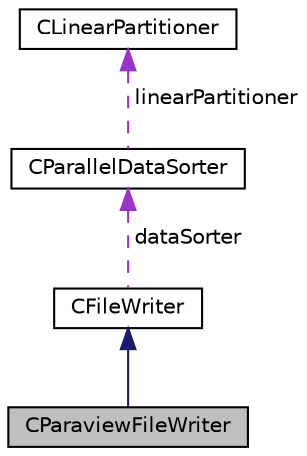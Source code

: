 digraph "CParaviewFileWriter"
{
  edge [fontname="Helvetica",fontsize="10",labelfontname="Helvetica",labelfontsize="10"];
  node [fontname="Helvetica",fontsize="10",shape=record];
  Node2 [label="CParaviewFileWriter",height=0.2,width=0.4,color="black", fillcolor="grey75", style="filled", fontcolor="black"];
  Node3 -> Node2 [dir="back",color="midnightblue",fontsize="10",style="solid",fontname="Helvetica"];
  Node3 [label="CFileWriter",height=0.2,width=0.4,color="black", fillcolor="white", style="filled",URL="$class_c_file_writer.html"];
  Node4 -> Node3 [dir="back",color="darkorchid3",fontsize="10",style="dashed",label=" dataSorter" ,fontname="Helvetica"];
  Node4 [label="CParallelDataSorter",height=0.2,width=0.4,color="black", fillcolor="white", style="filled",URL="$class_c_parallel_data_sorter.html"];
  Node5 -> Node4 [dir="back",color="darkorchid3",fontsize="10",style="dashed",label=" linearPartitioner" ,fontname="Helvetica"];
  Node5 [label="CLinearPartitioner",height=0.2,width=0.4,color="black", fillcolor="white", style="filled",URL="$class_c_linear_partitioner.html",tooltip="Helper class that provides the counts for each rank in a linear partitioning given the global count a..."];
}
